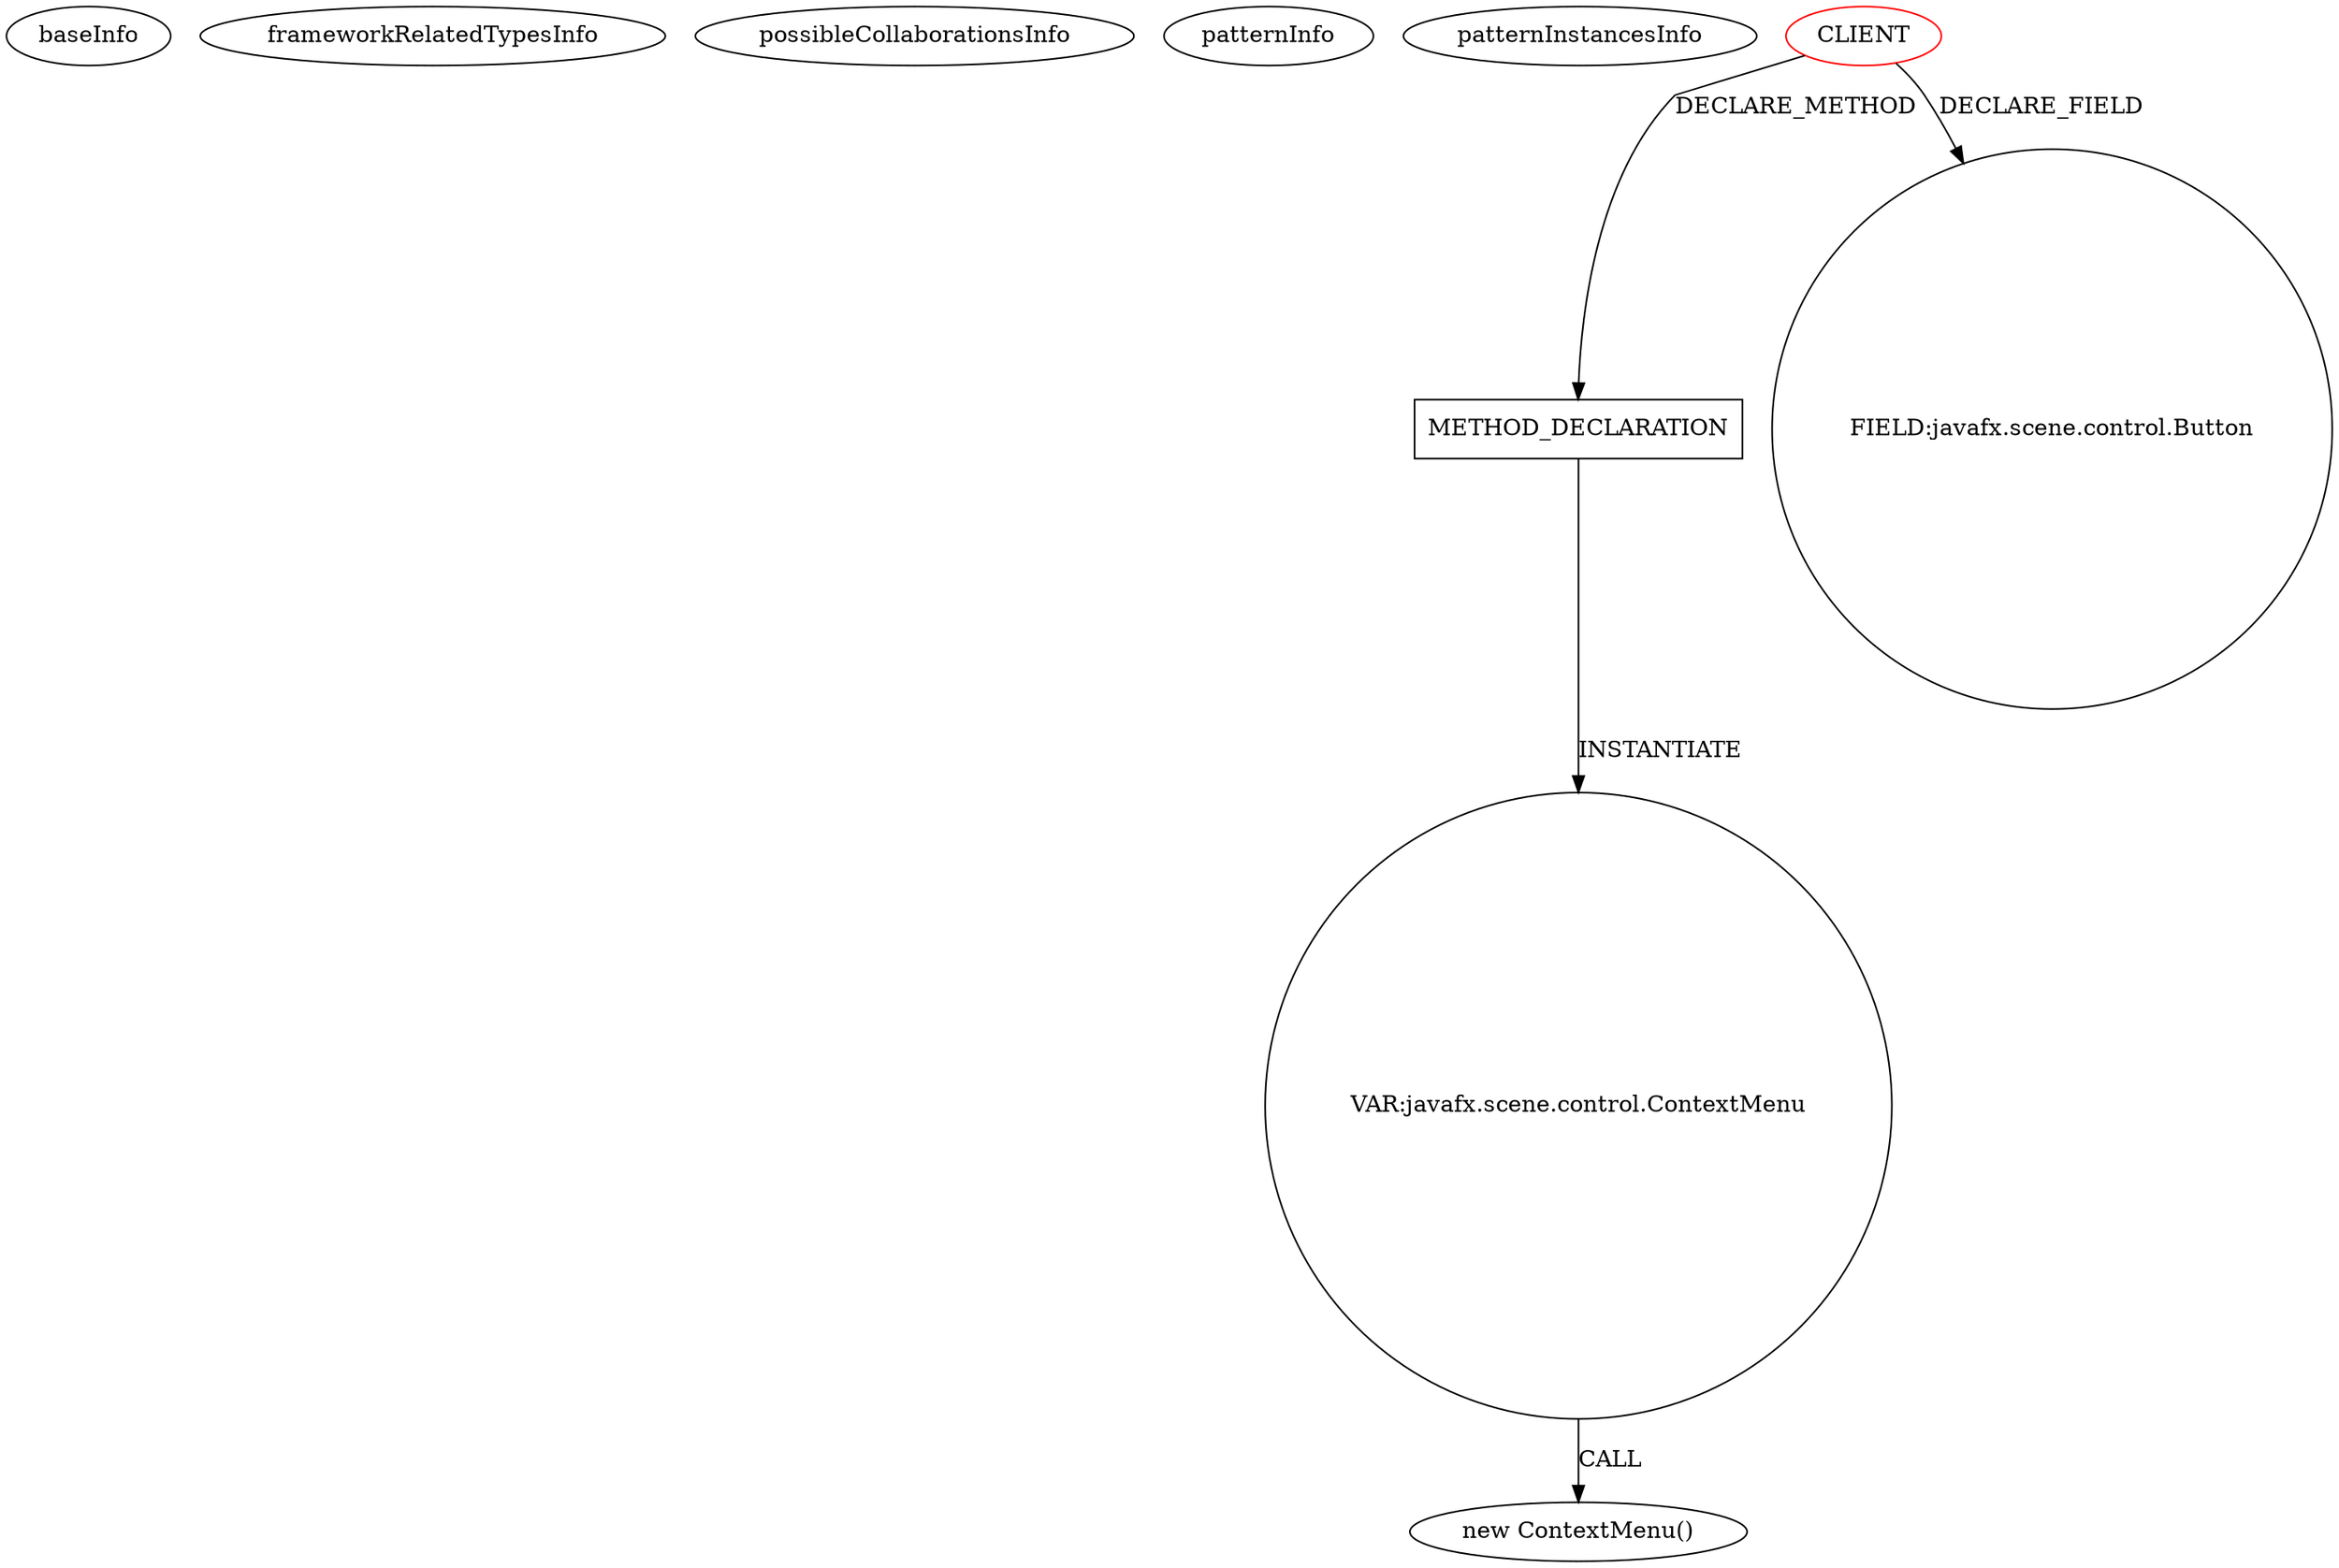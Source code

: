 digraph {
baseInfo[graphId=2663,category="pattern",isAnonymous=false,possibleRelation=false]
frameworkRelatedTypesInfo[]
possibleCollaborationsInfo[]
patternInfo[frequency=3.0,patternRootClient=0]
patternInstancesInfo[0="hock323-eventManager~/hock323-eventManager/EventManager-master/src/eventManager/controller/pokerTournament/TournamentController.java~TournamentController~3009",1="hock323-eventManager~/hock323-eventManager/EventManager-master/src/eventManager/controller/pokerTournament/PrizesController.java~PrizesController~2951",2="sk44-javafx-gallery~/sk44-javafx-gallery/javafx-gallery-master/src/main/java/sk44/jfxgallery/controllers/ImageWindowController.java~ImageWindowController~4195"]
88[label="new ContextMenu()",vertexType="CONSTRUCTOR_CALL",isFrameworkType=false]
89[label="VAR:javafx.scene.control.ContextMenu",vertexType="VARIABLE_EXPRESION",isFrameworkType=false,shape=circle]
70[label="METHOD_DECLARATION",vertexType="CLIENT_METHOD_DECLARATION",isFrameworkType=false,shape=box]
0[label="CLIENT",vertexType="ROOT_CLIENT_CLASS_DECLARATION",isFrameworkType=false,color=red]
2[label="FIELD:javafx.scene.control.Button",vertexType="FIELD_DECLARATION",isFrameworkType=false,shape=circle]
0->70[label="DECLARE_METHOD"]
89->88[label="CALL"]
70->89[label="INSTANTIATE"]
0->2[label="DECLARE_FIELD"]
}
